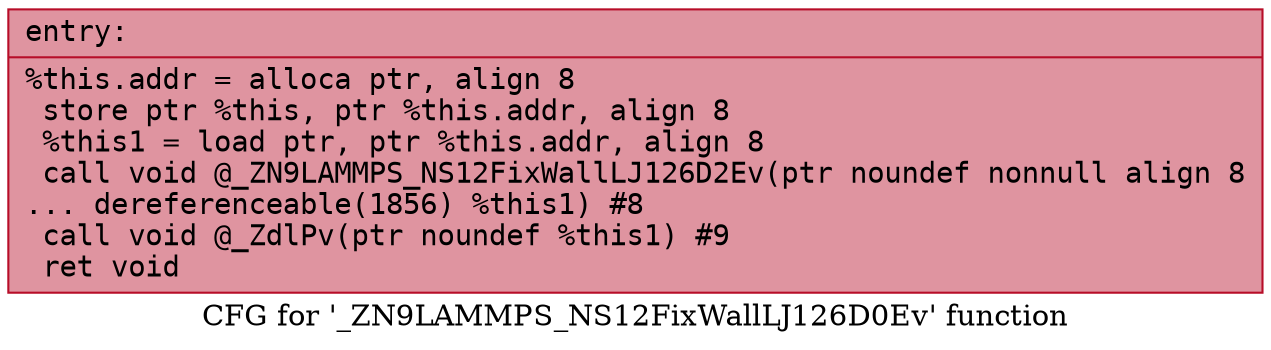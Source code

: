 digraph "CFG for '_ZN9LAMMPS_NS12FixWallLJ126D0Ev' function" {
	label="CFG for '_ZN9LAMMPS_NS12FixWallLJ126D0Ev' function";

	Node0x559d874b0800 [shape=record,color="#b70d28ff", style=filled, fillcolor="#b70d2870" fontname="Courier",label="{entry:\l|  %this.addr = alloca ptr, align 8\l  store ptr %this, ptr %this.addr, align 8\l  %this1 = load ptr, ptr %this.addr, align 8\l  call void @_ZN9LAMMPS_NS12FixWallLJ126D2Ev(ptr noundef nonnull align 8\l... dereferenceable(1856) %this1) #8\l  call void @_ZdlPv(ptr noundef %this1) #9\l  ret void\l}"];
}
